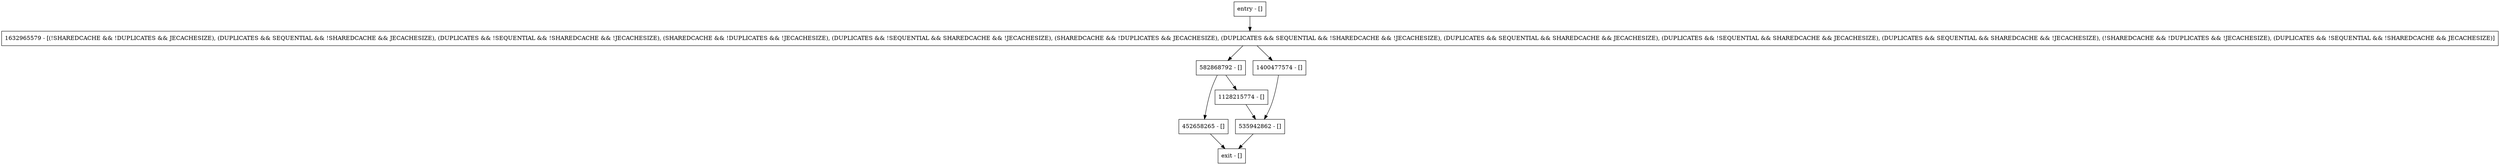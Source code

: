 digraph <init> {
node [shape=record];
entry [label="entry - []"];
exit [label="exit - []"];
582868792 [label="582868792 - []"];
1632965579 [label="1632965579 - [(!SHAREDCACHE && !DUPLICATES && JECACHESIZE), (DUPLICATES && SEQUENTIAL && !SHAREDCACHE && JECACHESIZE), (DUPLICATES && !SEQUENTIAL && !SHAREDCACHE && !JECACHESIZE), (SHAREDCACHE && !DUPLICATES && !JECACHESIZE), (DUPLICATES && !SEQUENTIAL && SHAREDCACHE && !JECACHESIZE), (SHAREDCACHE && !DUPLICATES && JECACHESIZE), (DUPLICATES && SEQUENTIAL && !SHAREDCACHE && !JECACHESIZE), (DUPLICATES && SEQUENTIAL && SHAREDCACHE && JECACHESIZE), (DUPLICATES && !SEQUENTIAL && SHAREDCACHE && JECACHESIZE), (DUPLICATES && SEQUENTIAL && SHAREDCACHE && !JECACHESIZE), (!SHAREDCACHE && !DUPLICATES && !JECACHESIZE), (DUPLICATES && !SEQUENTIAL && !SHAREDCACHE && JECACHESIZE)]"];
1400477574 [label="1400477574 - []"];
1128215774 [label="1128215774 - []"];
535942862 [label="535942862 - []"];
452658265 [label="452658265 - []"];
entry;
exit;
entry -> 1632965579;
582868792 -> 1128215774;
582868792 -> 452658265;
1632965579 -> 582868792;
1632965579 -> 1400477574;
1400477574 -> 535942862;
1128215774 -> 535942862;
535942862 -> exit;
452658265 -> exit;
}
